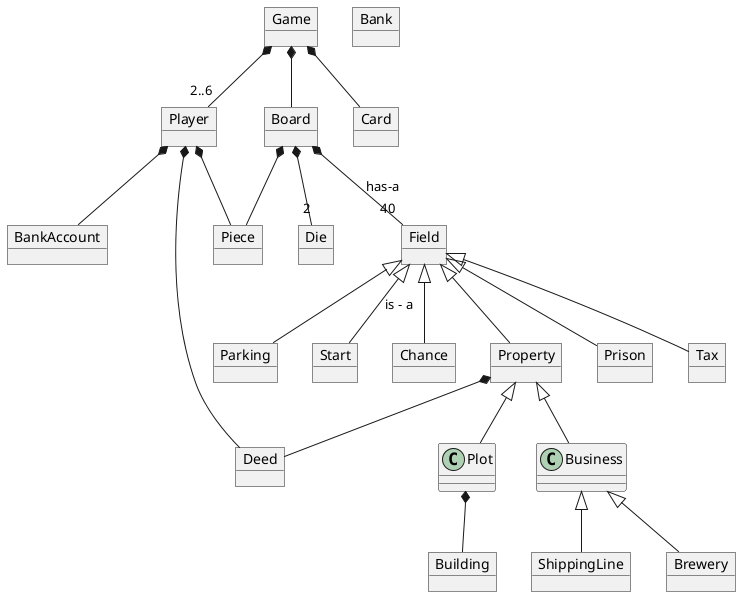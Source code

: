 @startuml
'https://plantuml.com/sequence-diagram

object Game
object Player
object BankAccount
object Die

object Piece
object Board

object Card
object Field
object Prison
object Tax
object Parking
object Start
object Chance
object Property

object ShippingLine
object Brewery

object Building
object Deed
object Bank


Game *-- Board
Game *-- "2..6" Player
Game *-- Card
Board *-- Piece
Player *-- Piece
Player *-- BankAccount
Board *-- "2" Die
Board *-- "40" Field : has-a
Field <|-- Start : is - a
Field <|-- Property
Property <|-- Business
Property <|-- Plot
Plot *-- Building
Property *-- Deed
Player *-- Deed
Business <|-- ShippingLine
Business <|-- Brewery


Field <|-- Chance
Field <|-- Parking
Field <|-- Tax
Field <|-- Prison



@enduml